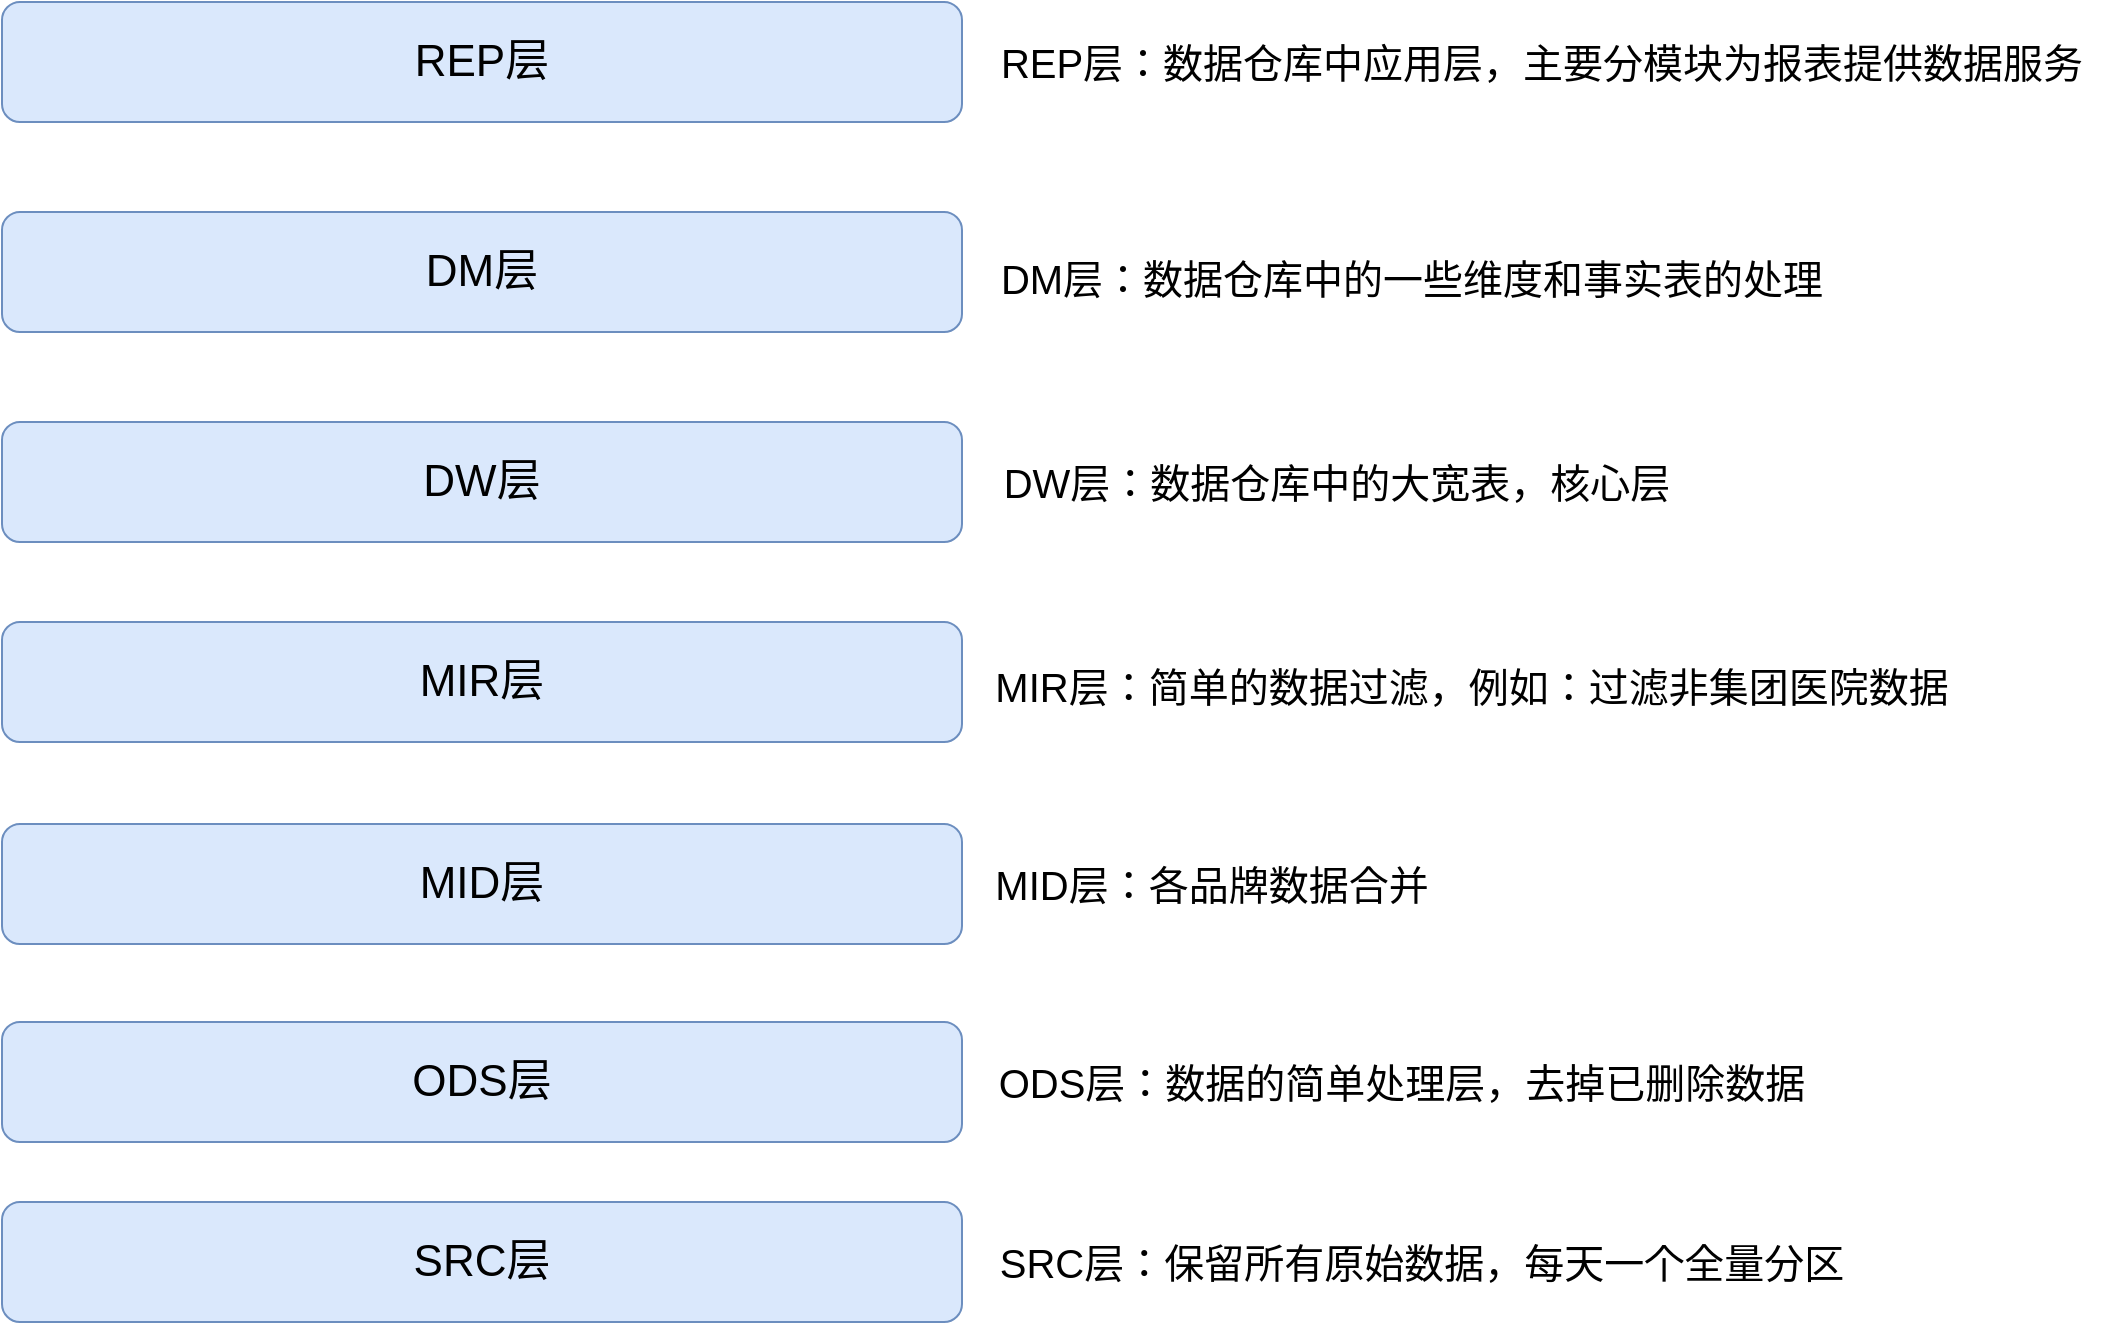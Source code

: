 <mxfile version="11.0.7" type="github"><diagram id="J_0oe1F3vUfHutqUuMu-" name="第 1 页"><mxGraphModel dx="1251" dy="825" grid="1" gridSize="10" guides="1" tooltips="1" connect="1" arrows="1" fold="1" page="1" pageScale="1" pageWidth="827" pageHeight="1169" math="0" shadow="0"><root><mxCell id="0"/><mxCell id="1" parent="0"/><mxCell id="qwB8dcfsA0rUnNAZewNX-1" value="&lt;font style=&quot;font-size: 22px&quot;&gt;SRC层&lt;/font&gt;" style="rounded=1;whiteSpace=wrap;html=1;fillColor=#dae8fc;strokeColor=#6c8ebf;" vertex="1" parent="1"><mxGeometry x="60" y="690" width="480" height="60" as="geometry"/></mxCell><mxCell id="qwB8dcfsA0rUnNAZewNX-2" value="&lt;font style=&quot;font-size: 22px&quot;&gt;MID层&lt;/font&gt;" style="rounded=1;whiteSpace=wrap;html=1;fillColor=#dae8fc;strokeColor=#6c8ebf;" vertex="1" parent="1"><mxGeometry x="60" y="501" width="480" height="60" as="geometry"/></mxCell><mxCell id="qwB8dcfsA0rUnNAZewNX-3" value="&lt;font style=&quot;font-size: 22px&quot;&gt;ODS层&lt;/font&gt;" style="rounded=1;whiteSpace=wrap;html=1;fillColor=#dae8fc;strokeColor=#6c8ebf;" vertex="1" parent="1"><mxGeometry x="60" y="600" width="480" height="60" as="geometry"/></mxCell><mxCell id="qwB8dcfsA0rUnNAZewNX-4" value="&lt;font style=&quot;font-size: 22px&quot;&gt;MIR层&lt;/font&gt;" style="rounded=1;whiteSpace=wrap;html=1;fillColor=#dae8fc;strokeColor=#6c8ebf;" vertex="1" parent="1"><mxGeometry x="60" y="400" width="480" height="60" as="geometry"/></mxCell><mxCell id="qwB8dcfsA0rUnNAZewNX-5" value="&lt;font style=&quot;font-size: 22px&quot;&gt;DW层&lt;/font&gt;" style="rounded=1;whiteSpace=wrap;html=1;fillColor=#dae8fc;strokeColor=#6c8ebf;" vertex="1" parent="1"><mxGeometry x="60" y="300" width="480" height="60" as="geometry"/></mxCell><mxCell id="qwB8dcfsA0rUnNAZewNX-6" value="&lt;font style=&quot;font-size: 22px&quot;&gt;DM层&lt;/font&gt;" style="rounded=1;whiteSpace=wrap;html=1;fillColor=#dae8fc;strokeColor=#6c8ebf;" vertex="1" parent="1"><mxGeometry x="60" y="195" width="480" height="60" as="geometry"/></mxCell><mxCell id="qwB8dcfsA0rUnNAZewNX-7" value="&lt;font style=&quot;font-size: 22px&quot;&gt;REP层&lt;/font&gt;" style="rounded=1;whiteSpace=wrap;html=1;fillColor=#dae8fc;strokeColor=#6c8ebf;" vertex="1" parent="1"><mxGeometry x="60" y="90" width="480" height="60" as="geometry"/></mxCell><mxCell id="qwB8dcfsA0rUnNAZewNX-8" value="&lt;font style=&quot;font-size: 20px&quot;&gt;SRC层：保留所有原始数据，每天一个全量分区&lt;/font&gt;" style="text;html=1;strokeColor=none;fillColor=none;align=center;verticalAlign=middle;whiteSpace=wrap;rounded=0;" vertex="1" parent="1"><mxGeometry x="550" y="710" width="440" height="20" as="geometry"/></mxCell><mxCell id="qwB8dcfsA0rUnNAZewNX-9" value="&lt;font style=&quot;font-size: 20px&quot;&gt;ODS层：数据的简单处理层，去掉已删除数据&lt;/font&gt;" style="text;html=1;strokeColor=none;fillColor=none;align=center;verticalAlign=middle;whiteSpace=wrap;rounded=0;" vertex="1" parent="1"><mxGeometry x="550" y="620" width="420" height="20" as="geometry"/></mxCell><mxCell id="qwB8dcfsA0rUnNAZewNX-10" value="&lt;font style=&quot;font-size: 20px&quot;&gt;MID层：各品牌数据合并&lt;/font&gt;" style="text;html=1;strokeColor=none;fillColor=none;align=center;verticalAlign=middle;whiteSpace=wrap;rounded=0;" vertex="1" parent="1"><mxGeometry x="540" y="521" width="250" height="20" as="geometry"/></mxCell><mxCell id="qwB8dcfsA0rUnNAZewNX-11" value="&lt;font style=&quot;font-size: 20px&quot;&gt;MIR层：简单的数据过滤，例如：过滤非集团医院数据&lt;/font&gt;" style="text;html=1;strokeColor=none;fillColor=none;align=center;verticalAlign=middle;whiteSpace=wrap;rounded=0;" vertex="1" parent="1"><mxGeometry x="550" y="422" width="490" height="20" as="geometry"/></mxCell><mxCell id="qwB8dcfsA0rUnNAZewNX-12" value="&lt;font style=&quot;font-size: 20px&quot;&gt;DW层：数据仓库中的大宽表，核心层&lt;/font&gt;" style="text;html=1;strokeColor=none;fillColor=none;align=center;verticalAlign=middle;whiteSpace=wrap;rounded=0;" vertex="1" parent="1"><mxGeometry x="550" y="320" width="355" height="20" as="geometry"/></mxCell><mxCell id="qwB8dcfsA0rUnNAZewNX-13" value="&lt;font style=&quot;font-size: 20px&quot;&gt;DM层：数据仓库中的一些维度和事实表的处理&lt;/font&gt;" style="text;html=1;strokeColor=none;fillColor=none;align=center;verticalAlign=middle;whiteSpace=wrap;rounded=0;" vertex="1" parent="1"><mxGeometry x="540" y="218" width="450" height="20" as="geometry"/></mxCell><mxCell id="qwB8dcfsA0rUnNAZewNX-14" value="&lt;font style=&quot;font-size: 20px&quot;&gt;REP层：数据仓库中应用层，主要分模块为报表提供数据服务&lt;/font&gt;" style="text;html=1;strokeColor=none;fillColor=none;align=center;verticalAlign=middle;whiteSpace=wrap;rounded=0;" vertex="1" parent="1"><mxGeometry x="550" y="110" width="560" height="20" as="geometry"/></mxCell></root></mxGraphModel></diagram></mxfile>